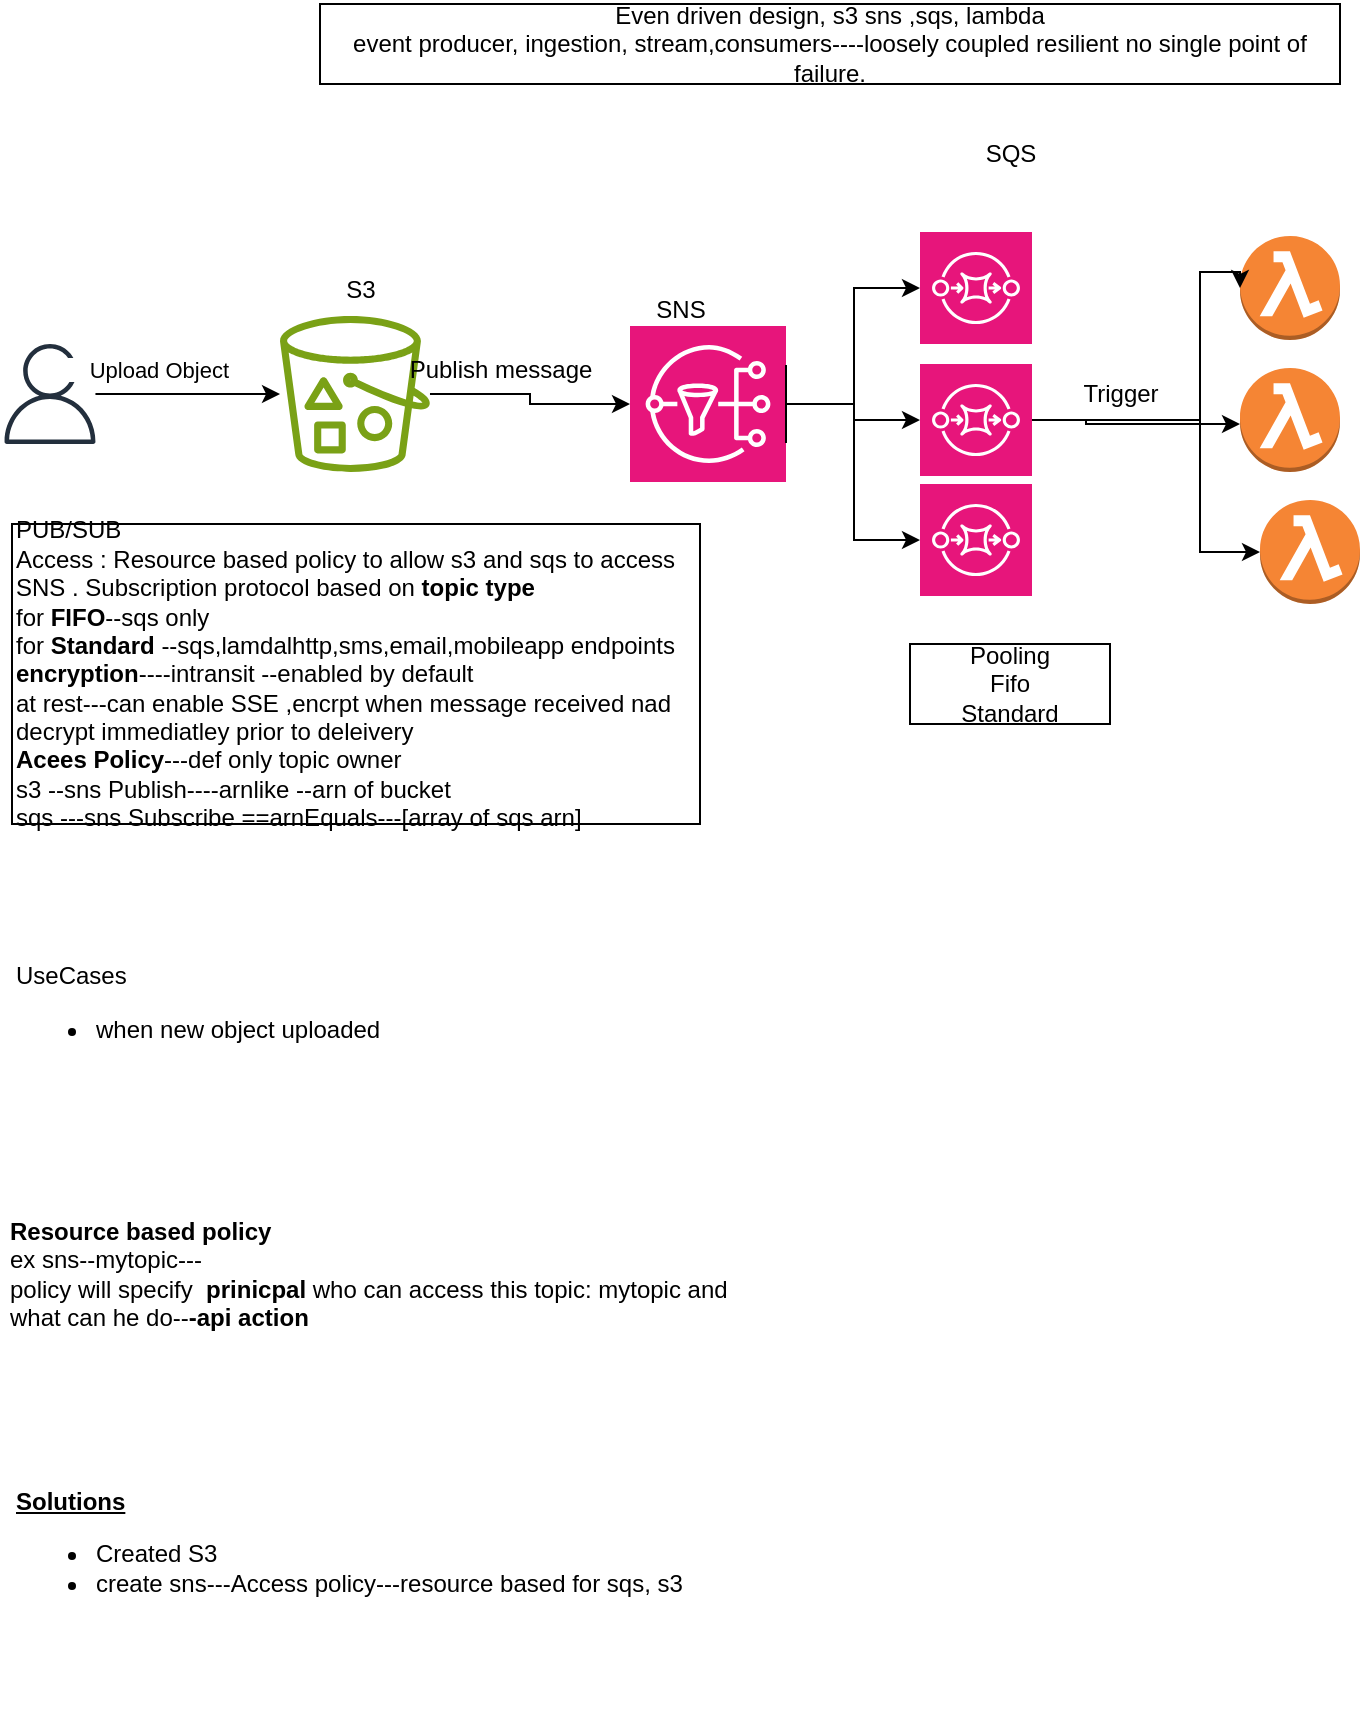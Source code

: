 <mxfile version="24.5.4" type="github">
  <diagram name="Page-1" id="djUAbkr9IY3GaGRRfN-N">
    <mxGraphModel dx="1035" dy="657" grid="1" gridSize="10" guides="1" tooltips="1" connect="1" arrows="1" fold="1" page="1" pageScale="1" pageWidth="850" pageHeight="1100" math="0" shadow="0">
      <root>
        <mxCell id="0" />
        <mxCell id="1" parent="0" />
        <mxCell id="R-dUJxyZfkMyXiJOCMzy-2" value="PUB/SUB&lt;div&gt;Access : Resource based policy to allow s3 and sqs to access SNS . Subscription protocol based on &lt;b&gt;topic type&lt;/b&gt;&lt;/div&gt;&lt;div&gt;for &lt;b&gt;FIFO&lt;/b&gt;--sqs only&lt;/div&gt;&lt;div&gt;for &lt;b&gt;Standard &lt;/b&gt;--sqs,lamdalhttp,sms,email,mobileapp endpoints&lt;/div&gt;&lt;div&gt;&lt;b&gt;encryption&lt;/b&gt;----intransit --enabled by default&amp;nbsp;&lt;/div&gt;&lt;div&gt;at rest---can enable SSE ,encrpt when message received nad decrypt immediatley prior to deleivery&lt;/div&gt;&lt;div&gt;&lt;b&gt;Acees Policy&lt;/b&gt;---def only topic owner&lt;/div&gt;&lt;div&gt;s3 --sns Publish----arnlike --arn of bucket&lt;/div&gt;&lt;div&gt;sqs ---sns Subscribe ==arnEquals---[array of sqs arn]&amp;nbsp;&lt;/div&gt;" style="rounded=0;whiteSpace=wrap;html=1;align=left;" vertex="1" parent="1">
          <mxGeometry x="16" y="400" width="344" height="150" as="geometry" />
        </mxCell>
        <mxCell id="R-dUJxyZfkMyXiJOCMzy-3" value="Pooling&lt;div&gt;Fifo&lt;/div&gt;&lt;div&gt;Standard&lt;/div&gt;" style="rounded=0;whiteSpace=wrap;html=1;" vertex="1" parent="1">
          <mxGeometry x="465" y="460" width="100" height="40" as="geometry" />
        </mxCell>
        <mxCell id="R-dUJxyZfkMyXiJOCMzy-8" value="Even driven design, s3 sns ,sqs, lambda&lt;div&gt;event producer, ingestion, stream,consumers----loosely coupled resilient no single point of failure.&lt;/div&gt;" style="rounded=0;whiteSpace=wrap;html=1;" vertex="1" parent="1">
          <mxGeometry x="170" y="140" width="510" height="40" as="geometry" />
        </mxCell>
        <mxCell id="R-dUJxyZfkMyXiJOCMzy-13" value="" style="edgeStyle=orthogonalEdgeStyle;rounded=0;orthogonalLoop=1;jettySize=auto;html=1;" edge="1" parent="1" source="R-dUJxyZfkMyXiJOCMzy-9" target="R-dUJxyZfkMyXiJOCMzy-12">
          <mxGeometry relative="1" as="geometry" />
        </mxCell>
        <mxCell id="R-dUJxyZfkMyXiJOCMzy-9" value="" style="sketch=0;outlineConnect=0;fontColor=#232F3E;gradientColor=none;fillColor=#232F3D;strokeColor=none;dashed=0;verticalLabelPosition=bottom;verticalAlign=top;align=center;html=1;fontSize=12;fontStyle=0;aspect=fixed;pointerEvents=1;shape=mxgraph.aws4.user;" vertex="1" parent="1">
          <mxGeometry x="10" y="310" width="50" height="50" as="geometry" />
        </mxCell>
        <mxCell id="R-dUJxyZfkMyXiJOCMzy-16" value="" style="edgeStyle=orthogonalEdgeStyle;rounded=0;orthogonalLoop=1;jettySize=auto;html=1;" edge="1" parent="1" source="R-dUJxyZfkMyXiJOCMzy-12" target="R-dUJxyZfkMyXiJOCMzy-15">
          <mxGeometry relative="1" as="geometry" />
        </mxCell>
        <mxCell id="R-dUJxyZfkMyXiJOCMzy-12" value="" style="sketch=0;outlineConnect=0;fontColor=#232F3E;gradientColor=none;fillColor=#7AA116;strokeColor=none;dashed=0;verticalLabelPosition=bottom;verticalAlign=top;align=center;html=1;fontSize=12;fontStyle=0;aspect=fixed;pointerEvents=1;shape=mxgraph.aws4.bucket_with_objects;" vertex="1" parent="1">
          <mxGeometry x="150" y="296" width="75" height="78" as="geometry" />
        </mxCell>
        <mxCell id="R-dUJxyZfkMyXiJOCMzy-14" value="&lt;span style=&quot;font-size: 11px; background-color: rgb(255, 255, 255);&quot;&gt;&amp;nbsp; &amp;nbsp; &amp;nbsp; Upload Object&lt;/span&gt;" style="text;html=1;align=center;verticalAlign=middle;resizable=0;points=[];autosize=1;strokeColor=none;fillColor=none;" vertex="1" parent="1">
          <mxGeometry x="25" y="308" width="110" height="30" as="geometry" />
        </mxCell>
        <mxCell id="R-dUJxyZfkMyXiJOCMzy-25" value="" style="edgeStyle=orthogonalEdgeStyle;rounded=0;orthogonalLoop=1;jettySize=auto;html=1;" edge="1" parent="1" source="R-dUJxyZfkMyXiJOCMzy-15" target="R-dUJxyZfkMyXiJOCMzy-23">
          <mxGeometry relative="1" as="geometry">
            <Array as="points">
              <mxPoint x="437" y="340" />
              <mxPoint x="437" y="348" />
            </Array>
          </mxGeometry>
        </mxCell>
        <mxCell id="R-dUJxyZfkMyXiJOCMzy-15" value="" style="sketch=0;points=[[0,0,0],[0.25,0,0],[0.5,0,0],[0.75,0,0],[1,0,0],[0,1,0],[0.25,1,0],[0.5,1,0],[0.75,1,0],[1,1,0],[0,0.25,0],[0,0.5,0],[0,0.75,0],[1,0.25,0],[1,0.5,0],[1,0.75,0]];outlineConnect=0;fontColor=#232F3E;fillColor=#E7157B;strokeColor=#ffffff;dashed=0;verticalLabelPosition=bottom;verticalAlign=top;align=center;html=1;fontSize=12;fontStyle=0;aspect=fixed;shape=mxgraph.aws4.resourceIcon;resIcon=mxgraph.aws4.sns;" vertex="1" parent="1">
          <mxGeometry x="325" y="301" width="78" height="78" as="geometry" />
        </mxCell>
        <mxCell id="R-dUJxyZfkMyXiJOCMzy-17" value="Publish message" style="text;html=1;align=center;verticalAlign=middle;resizable=0;points=[];autosize=1;strokeColor=none;fillColor=none;" vertex="1" parent="1">
          <mxGeometry x="205" y="308" width="110" height="30" as="geometry" />
        </mxCell>
        <mxCell id="R-dUJxyZfkMyXiJOCMzy-18" value="" style="sketch=0;points=[[0,0,0],[0.25,0,0],[0.5,0,0],[0.75,0,0],[1,0,0],[0,1,0],[0.25,1,0],[0.5,1,0],[0.75,1,0],[1,1,0],[0,0.25,0],[0,0.5,0],[0,0.75,0],[1,0.25,0],[1,0.5,0],[1,0.75,0]];outlineConnect=0;fontColor=#232F3E;fillColor=#E7157B;strokeColor=#ffffff;dashed=0;verticalLabelPosition=bottom;verticalAlign=top;align=center;html=1;fontSize=12;fontStyle=0;aspect=fixed;shape=mxgraph.aws4.resourceIcon;resIcon=mxgraph.aws4.sqs;" vertex="1" parent="1">
          <mxGeometry x="470" y="254" width="56" height="56" as="geometry" />
        </mxCell>
        <mxCell id="R-dUJxyZfkMyXiJOCMzy-19" value="SQS" style="text;html=1;align=center;verticalAlign=middle;resizable=0;points=[];autosize=1;strokeColor=none;fillColor=none;" vertex="1" parent="1">
          <mxGeometry x="490" y="200" width="50" height="30" as="geometry" />
        </mxCell>
        <mxCell id="R-dUJxyZfkMyXiJOCMzy-20" value="SNS" style="text;html=1;align=center;verticalAlign=middle;resizable=0;points=[];autosize=1;strokeColor=none;fillColor=none;" vertex="1" parent="1">
          <mxGeometry x="325" y="278" width="50" height="30" as="geometry" />
        </mxCell>
        <mxCell id="R-dUJxyZfkMyXiJOCMzy-21" value="S3" style="text;html=1;align=center;verticalAlign=middle;resizable=0;points=[];autosize=1;strokeColor=none;fillColor=none;" vertex="1" parent="1">
          <mxGeometry x="170" y="268" width="40" height="30" as="geometry" />
        </mxCell>
        <mxCell id="R-dUJxyZfkMyXiJOCMzy-32" style="edgeStyle=orthogonalEdgeStyle;rounded=0;orthogonalLoop=1;jettySize=auto;html=1;exitX=1;exitY=0.5;exitDx=0;exitDy=0;exitPerimeter=0;" edge="1" parent="1" source="R-dUJxyZfkMyXiJOCMzy-23" target="R-dUJxyZfkMyXiJOCMzy-29">
          <mxGeometry relative="1" as="geometry">
            <Array as="points">
              <mxPoint x="553" y="348" />
              <mxPoint x="553" y="350" />
            </Array>
          </mxGeometry>
        </mxCell>
        <mxCell id="R-dUJxyZfkMyXiJOCMzy-23" value="" style="sketch=0;points=[[0,0,0],[0.25,0,0],[0.5,0,0],[0.75,0,0],[1,0,0],[0,1,0],[0.25,1,0],[0.5,1,0],[0.75,1,0],[1,1,0],[0,0.25,0],[0,0.5,0],[0,0.75,0],[1,0.25,0],[1,0.5,0],[1,0.75,0]];outlineConnect=0;fontColor=#232F3E;fillColor=#E7157B;strokeColor=#ffffff;dashed=0;verticalLabelPosition=bottom;verticalAlign=top;align=center;html=1;fontSize=12;fontStyle=0;aspect=fixed;shape=mxgraph.aws4.resourceIcon;resIcon=mxgraph.aws4.sqs;" vertex="1" parent="1">
          <mxGeometry x="470" y="320" width="56" height="56" as="geometry" />
        </mxCell>
        <mxCell id="R-dUJxyZfkMyXiJOCMzy-24" value="" style="sketch=0;points=[[0,0,0],[0.25,0,0],[0.5,0,0],[0.75,0,0],[1,0,0],[0,1,0],[0.25,1,0],[0.5,1,0],[0.75,1,0],[1,1,0],[0,0.25,0],[0,0.5,0],[0,0.75,0],[1,0.25,0],[1,0.5,0],[1,0.75,0]];outlineConnect=0;fontColor=#232F3E;fillColor=#E7157B;strokeColor=#ffffff;dashed=0;verticalLabelPosition=bottom;verticalAlign=top;align=center;html=1;fontSize=12;fontStyle=0;aspect=fixed;shape=mxgraph.aws4.resourceIcon;resIcon=mxgraph.aws4.sqs;" vertex="1" parent="1">
          <mxGeometry x="470" y="380" width="56" height="56" as="geometry" />
        </mxCell>
        <mxCell id="R-dUJxyZfkMyXiJOCMzy-26" style="edgeStyle=orthogonalEdgeStyle;rounded=0;orthogonalLoop=1;jettySize=auto;html=1;exitX=1;exitY=0.25;exitDx=0;exitDy=0;exitPerimeter=0;entryX=0;entryY=0.5;entryDx=0;entryDy=0;entryPerimeter=0;" edge="1" parent="1" source="R-dUJxyZfkMyXiJOCMzy-15" target="R-dUJxyZfkMyXiJOCMzy-18">
          <mxGeometry relative="1" as="geometry">
            <Array as="points">
              <mxPoint x="403" y="340" />
              <mxPoint x="437" y="340" />
              <mxPoint x="437" y="282" />
            </Array>
          </mxGeometry>
        </mxCell>
        <mxCell id="R-dUJxyZfkMyXiJOCMzy-27" style="edgeStyle=orthogonalEdgeStyle;rounded=0;orthogonalLoop=1;jettySize=auto;html=1;exitX=1;exitY=0.75;exitDx=0;exitDy=0;exitPerimeter=0;entryX=0;entryY=0.5;entryDx=0;entryDy=0;entryPerimeter=0;" edge="1" parent="1" source="R-dUJxyZfkMyXiJOCMzy-15" target="R-dUJxyZfkMyXiJOCMzy-24">
          <mxGeometry relative="1" as="geometry">
            <Array as="points">
              <mxPoint x="403" y="340" />
              <mxPoint x="437" y="340" />
              <mxPoint x="437" y="408" />
            </Array>
          </mxGeometry>
        </mxCell>
        <mxCell id="R-dUJxyZfkMyXiJOCMzy-28" value="" style="outlineConnect=0;dashed=0;verticalLabelPosition=bottom;verticalAlign=top;align=center;html=1;shape=mxgraph.aws3.lambda_function;fillColor=#F58534;gradientColor=none;" vertex="1" parent="1">
          <mxGeometry x="630" y="256" width="50" height="52" as="geometry" />
        </mxCell>
        <mxCell id="R-dUJxyZfkMyXiJOCMzy-29" value="" style="outlineConnect=0;dashed=0;verticalLabelPosition=bottom;verticalAlign=top;align=center;html=1;shape=mxgraph.aws3.lambda_function;fillColor=#F58534;gradientColor=none;" vertex="1" parent="1">
          <mxGeometry x="630" y="322" width="50" height="52" as="geometry" />
        </mxCell>
        <mxCell id="R-dUJxyZfkMyXiJOCMzy-30" value="" style="outlineConnect=0;dashed=0;verticalLabelPosition=bottom;verticalAlign=top;align=center;html=1;shape=mxgraph.aws3.lambda_function;fillColor=#F58534;gradientColor=none;" vertex="1" parent="1">
          <mxGeometry x="640" y="388" width="50" height="52" as="geometry" />
        </mxCell>
        <mxCell id="R-dUJxyZfkMyXiJOCMzy-31" style="edgeStyle=orthogonalEdgeStyle;rounded=0;orthogonalLoop=1;jettySize=auto;html=1;exitX=1;exitY=0.5;exitDx=0;exitDy=0;exitPerimeter=0;entryX=0;entryY=0.5;entryDx=0;entryDy=0;entryPerimeter=0;" edge="1" parent="1" source="R-dUJxyZfkMyXiJOCMzy-23" target="R-dUJxyZfkMyXiJOCMzy-28">
          <mxGeometry relative="1" as="geometry">
            <Array as="points">
              <mxPoint x="610" y="348" />
              <mxPoint x="610" y="274" />
              <mxPoint x="630" y="274" />
            </Array>
          </mxGeometry>
        </mxCell>
        <mxCell id="R-dUJxyZfkMyXiJOCMzy-33" style="edgeStyle=orthogonalEdgeStyle;rounded=0;orthogonalLoop=1;jettySize=auto;html=1;exitX=1;exitY=0.5;exitDx=0;exitDy=0;exitPerimeter=0;entryX=0;entryY=0.5;entryDx=0;entryDy=0;entryPerimeter=0;" edge="1" parent="1" source="R-dUJxyZfkMyXiJOCMzy-23" target="R-dUJxyZfkMyXiJOCMzy-30">
          <mxGeometry relative="1" as="geometry">
            <Array as="points">
              <mxPoint x="610" y="348" />
              <mxPoint x="610" y="414" />
            </Array>
          </mxGeometry>
        </mxCell>
        <mxCell id="R-dUJxyZfkMyXiJOCMzy-34" value="Trigger" style="text;html=1;align=center;verticalAlign=middle;resizable=0;points=[];autosize=1;strokeColor=none;fillColor=none;" vertex="1" parent="1">
          <mxGeometry x="540" y="320" width="60" height="30" as="geometry" />
        </mxCell>
        <mxCell id="R-dUJxyZfkMyXiJOCMzy-36" value="UseCases&lt;div&gt;&lt;ul&gt;&lt;li&gt;when new object uploaded&amp;nbsp;&lt;/li&gt;&lt;/ul&gt;&lt;/div&gt;" style="text;html=1;align=left;verticalAlign=middle;whiteSpace=wrap;rounded=0;" vertex="1" parent="1">
          <mxGeometry x="16" y="580" width="454" height="130" as="geometry" />
        </mxCell>
        <mxCell id="R-dUJxyZfkMyXiJOCMzy-37" value="&lt;b&gt;&lt;u&gt;Solutions&lt;/u&gt;&lt;/b&gt;&lt;div&gt;&lt;ul&gt;&lt;li&gt;Created S3&lt;/li&gt;&lt;li&gt;create sns---Access policy---resource based for sqs, s3&lt;/li&gt;&lt;/ul&gt;&lt;/div&gt;" style="text;html=1;align=left;verticalAlign=middle;whiteSpace=wrap;rounded=0;" vertex="1" parent="1">
          <mxGeometry x="16" y="830" width="377" height="170" as="geometry" />
        </mxCell>
        <mxCell id="R-dUJxyZfkMyXiJOCMzy-38" value="&lt;b&gt;Resource based policy&lt;/b&gt;&amp;nbsp;&lt;div&gt;ex sns--mytopic---&lt;/div&gt;&lt;div&gt;policy will specify&amp;nbsp; &lt;b&gt;prinicpal &lt;/b&gt;who can access this topic: mytopic and&amp;nbsp;&lt;/div&gt;&lt;div&gt;what can he do--&lt;b&gt;-api action&amp;nbsp;&lt;/b&gt;&lt;/div&gt;" style="text;html=1;align=left;verticalAlign=middle;resizable=0;points=[];autosize=1;strokeColor=none;fillColor=none;" vertex="1" parent="1">
          <mxGeometry x="13" y="740" width="390" height="70" as="geometry" />
        </mxCell>
      </root>
    </mxGraphModel>
  </diagram>
</mxfile>
